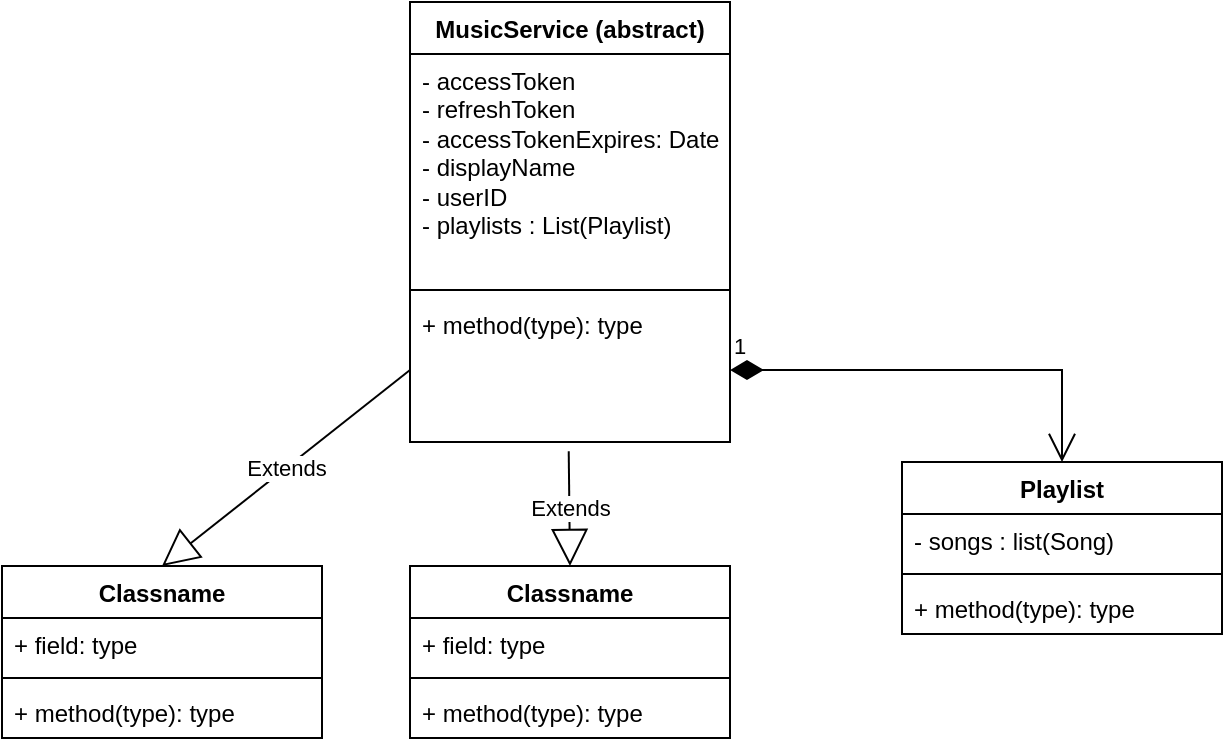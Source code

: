 <mxfile version="22.1.3" type="github">
  <diagram id="C5RBs43oDa-KdzZeNtuy" name="Page-1">
    <mxGraphModel dx="1379" dy="576" grid="1" gridSize="10" guides="1" tooltips="1" connect="1" arrows="1" fold="1" page="1" pageScale="1" pageWidth="827" pageHeight="1169" math="0" shadow="0">
      <root>
        <mxCell id="WIyWlLk6GJQsqaUBKTNV-0" />
        <mxCell id="WIyWlLk6GJQsqaUBKTNV-1" parent="WIyWlLk6GJQsqaUBKTNV-0" />
        <mxCell id="nmwEM9CCrwESuo8nrVwI-0" value="MusicService (abstract)" style="swimlane;fontStyle=1;align=center;verticalAlign=top;childLayout=stackLayout;horizontal=1;startSize=26;horizontalStack=0;resizeParent=1;resizeParentMax=0;resizeLast=0;collapsible=1;marginBottom=0;whiteSpace=wrap;html=1;" vertex="1" parent="WIyWlLk6GJQsqaUBKTNV-1">
          <mxGeometry x="334" y="80" width="160" height="220" as="geometry" />
        </mxCell>
        <mxCell id="nmwEM9CCrwESuo8nrVwI-1" value="- accessToken&lt;br&gt;- refreshToken&lt;br&gt;- accessTokenExpires: Date&lt;br&gt;- displayName&lt;br&gt;- userID&lt;br&gt;- playlists : List(Playlist)" style="text;strokeColor=none;fillColor=none;align=left;verticalAlign=top;spacingLeft=4;spacingRight=4;overflow=hidden;rotatable=0;points=[[0,0.5],[1,0.5]];portConstraint=eastwest;whiteSpace=wrap;html=1;" vertex="1" parent="nmwEM9CCrwESuo8nrVwI-0">
          <mxGeometry y="26" width="160" height="114" as="geometry" />
        </mxCell>
        <mxCell id="nmwEM9CCrwESuo8nrVwI-2" value="" style="line;strokeWidth=1;fillColor=none;align=left;verticalAlign=middle;spacingTop=-1;spacingLeft=3;spacingRight=3;rotatable=0;labelPosition=right;points=[];portConstraint=eastwest;strokeColor=inherit;" vertex="1" parent="nmwEM9CCrwESuo8nrVwI-0">
          <mxGeometry y="140" width="160" height="8" as="geometry" />
        </mxCell>
        <mxCell id="nmwEM9CCrwESuo8nrVwI-3" value="+ method(type): type" style="text;strokeColor=none;fillColor=none;align=left;verticalAlign=top;spacingLeft=4;spacingRight=4;overflow=hidden;rotatable=0;points=[[0,0.5],[1,0.5]];portConstraint=eastwest;whiteSpace=wrap;html=1;" vertex="1" parent="nmwEM9CCrwESuo8nrVwI-0">
          <mxGeometry y="148" width="160" height="72" as="geometry" />
        </mxCell>
        <mxCell id="nmwEM9CCrwESuo8nrVwI-4" value="Playlist" style="swimlane;fontStyle=1;align=center;verticalAlign=top;childLayout=stackLayout;horizontal=1;startSize=26;horizontalStack=0;resizeParent=1;resizeParentMax=0;resizeLast=0;collapsible=1;marginBottom=0;whiteSpace=wrap;html=1;" vertex="1" parent="WIyWlLk6GJQsqaUBKTNV-1">
          <mxGeometry x="580" y="310" width="160" height="86" as="geometry" />
        </mxCell>
        <mxCell id="nmwEM9CCrwESuo8nrVwI-5" value="- songs : list(Song)" style="text;strokeColor=none;fillColor=none;align=left;verticalAlign=top;spacingLeft=4;spacingRight=4;overflow=hidden;rotatable=0;points=[[0,0.5],[1,0.5]];portConstraint=eastwest;whiteSpace=wrap;html=1;" vertex="1" parent="nmwEM9CCrwESuo8nrVwI-4">
          <mxGeometry y="26" width="160" height="26" as="geometry" />
        </mxCell>
        <mxCell id="nmwEM9CCrwESuo8nrVwI-6" value="" style="line;strokeWidth=1;fillColor=none;align=left;verticalAlign=middle;spacingTop=-1;spacingLeft=3;spacingRight=3;rotatable=0;labelPosition=right;points=[];portConstraint=eastwest;strokeColor=inherit;" vertex="1" parent="nmwEM9CCrwESuo8nrVwI-4">
          <mxGeometry y="52" width="160" height="8" as="geometry" />
        </mxCell>
        <mxCell id="nmwEM9CCrwESuo8nrVwI-7" value="+ method(type): type" style="text;strokeColor=none;fillColor=none;align=left;verticalAlign=top;spacingLeft=4;spacingRight=4;overflow=hidden;rotatable=0;points=[[0,0.5],[1,0.5]];portConstraint=eastwest;whiteSpace=wrap;html=1;" vertex="1" parent="nmwEM9CCrwESuo8nrVwI-4">
          <mxGeometry y="60" width="160" height="26" as="geometry" />
        </mxCell>
        <mxCell id="nmwEM9CCrwESuo8nrVwI-8" value="1" style="endArrow=open;html=1;endSize=12;startArrow=diamondThin;startSize=14;startFill=1;edgeStyle=orthogonalEdgeStyle;align=left;verticalAlign=bottom;rounded=0;exitX=1;exitY=0.5;exitDx=0;exitDy=0;entryX=0.5;entryY=0;entryDx=0;entryDy=0;" edge="1" parent="WIyWlLk6GJQsqaUBKTNV-1" source="nmwEM9CCrwESuo8nrVwI-3" target="nmwEM9CCrwESuo8nrVwI-4">
          <mxGeometry x="-1" y="3" relative="1" as="geometry">
            <mxPoint x="460" y="290" as="sourcePoint" />
            <mxPoint x="620" y="290" as="targetPoint" />
          </mxGeometry>
        </mxCell>
        <mxCell id="nmwEM9CCrwESuo8nrVwI-9" value="Classname" style="swimlane;fontStyle=1;align=center;verticalAlign=top;childLayout=stackLayout;horizontal=1;startSize=26;horizontalStack=0;resizeParent=1;resizeParentMax=0;resizeLast=0;collapsible=1;marginBottom=0;whiteSpace=wrap;html=1;" vertex="1" parent="WIyWlLk6GJQsqaUBKTNV-1">
          <mxGeometry x="130" y="362" width="160" height="86" as="geometry" />
        </mxCell>
        <mxCell id="nmwEM9CCrwESuo8nrVwI-10" value="+ field: type" style="text;strokeColor=none;fillColor=none;align=left;verticalAlign=top;spacingLeft=4;spacingRight=4;overflow=hidden;rotatable=0;points=[[0,0.5],[1,0.5]];portConstraint=eastwest;whiteSpace=wrap;html=1;" vertex="1" parent="nmwEM9CCrwESuo8nrVwI-9">
          <mxGeometry y="26" width="160" height="26" as="geometry" />
        </mxCell>
        <mxCell id="nmwEM9CCrwESuo8nrVwI-11" value="" style="line;strokeWidth=1;fillColor=none;align=left;verticalAlign=middle;spacingTop=-1;spacingLeft=3;spacingRight=3;rotatable=0;labelPosition=right;points=[];portConstraint=eastwest;strokeColor=inherit;" vertex="1" parent="nmwEM9CCrwESuo8nrVwI-9">
          <mxGeometry y="52" width="160" height="8" as="geometry" />
        </mxCell>
        <mxCell id="nmwEM9CCrwESuo8nrVwI-12" value="+ method(type): type" style="text;strokeColor=none;fillColor=none;align=left;verticalAlign=top;spacingLeft=4;spacingRight=4;overflow=hidden;rotatable=0;points=[[0,0.5],[1,0.5]];portConstraint=eastwest;whiteSpace=wrap;html=1;" vertex="1" parent="nmwEM9CCrwESuo8nrVwI-9">
          <mxGeometry y="60" width="160" height="26" as="geometry" />
        </mxCell>
        <mxCell id="nmwEM9CCrwESuo8nrVwI-13" value="Classname" style="swimlane;fontStyle=1;align=center;verticalAlign=top;childLayout=stackLayout;horizontal=1;startSize=26;horizontalStack=0;resizeParent=1;resizeParentMax=0;resizeLast=0;collapsible=1;marginBottom=0;whiteSpace=wrap;html=1;" vertex="1" parent="WIyWlLk6GJQsqaUBKTNV-1">
          <mxGeometry x="334" y="362" width="160" height="86" as="geometry" />
        </mxCell>
        <mxCell id="nmwEM9CCrwESuo8nrVwI-14" value="+ field: type" style="text;strokeColor=none;fillColor=none;align=left;verticalAlign=top;spacingLeft=4;spacingRight=4;overflow=hidden;rotatable=0;points=[[0,0.5],[1,0.5]];portConstraint=eastwest;whiteSpace=wrap;html=1;" vertex="1" parent="nmwEM9CCrwESuo8nrVwI-13">
          <mxGeometry y="26" width="160" height="26" as="geometry" />
        </mxCell>
        <mxCell id="nmwEM9CCrwESuo8nrVwI-15" value="" style="line;strokeWidth=1;fillColor=none;align=left;verticalAlign=middle;spacingTop=-1;spacingLeft=3;spacingRight=3;rotatable=0;labelPosition=right;points=[];portConstraint=eastwest;strokeColor=inherit;" vertex="1" parent="nmwEM9CCrwESuo8nrVwI-13">
          <mxGeometry y="52" width="160" height="8" as="geometry" />
        </mxCell>
        <mxCell id="nmwEM9CCrwESuo8nrVwI-16" value="+ method(type): type" style="text;strokeColor=none;fillColor=none;align=left;verticalAlign=top;spacingLeft=4;spacingRight=4;overflow=hidden;rotatable=0;points=[[0,0.5],[1,0.5]];portConstraint=eastwest;whiteSpace=wrap;html=1;" vertex="1" parent="nmwEM9CCrwESuo8nrVwI-13">
          <mxGeometry y="60" width="160" height="26" as="geometry" />
        </mxCell>
        <mxCell id="nmwEM9CCrwESuo8nrVwI-17" value="Extends" style="endArrow=block;endSize=16;endFill=0;html=1;rounded=0;exitX=0.496;exitY=1.065;exitDx=0;exitDy=0;entryX=0.5;entryY=0;entryDx=0;entryDy=0;exitPerimeter=0;" edge="1" parent="WIyWlLk6GJQsqaUBKTNV-1" source="nmwEM9CCrwESuo8nrVwI-3" target="nmwEM9CCrwESuo8nrVwI-13">
          <mxGeometry width="160" relative="1" as="geometry">
            <mxPoint x="720" y="300" as="sourcePoint" />
            <mxPoint x="880" y="300" as="targetPoint" />
          </mxGeometry>
        </mxCell>
        <mxCell id="nmwEM9CCrwESuo8nrVwI-18" value="Extends" style="endArrow=block;endSize=16;endFill=0;html=1;rounded=0;exitX=0;exitY=0.5;exitDx=0;exitDy=0;entryX=0.5;entryY=0;entryDx=0;entryDy=0;" edge="1" parent="WIyWlLk6GJQsqaUBKTNV-1" source="nmwEM9CCrwESuo8nrVwI-3" target="nmwEM9CCrwESuo8nrVwI-9">
          <mxGeometry width="160" relative="1" as="geometry">
            <mxPoint x="310" y="250" as="sourcePoint" />
            <mxPoint x="470" y="250" as="targetPoint" />
          </mxGeometry>
        </mxCell>
      </root>
    </mxGraphModel>
  </diagram>
</mxfile>
